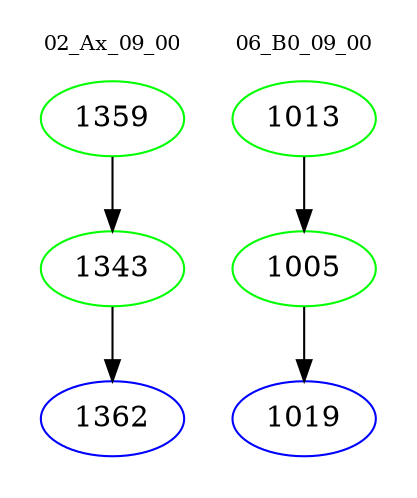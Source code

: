 digraph{
subgraph cluster_0 {
color = white
label = "02_Ax_09_00";
fontsize=10;
T0_1359 [label="1359", color="green"]
T0_1359 -> T0_1343 [color="black"]
T0_1343 [label="1343", color="green"]
T0_1343 -> T0_1362 [color="black"]
T0_1362 [label="1362", color="blue"]
}
subgraph cluster_1 {
color = white
label = "06_B0_09_00";
fontsize=10;
T1_1013 [label="1013", color="green"]
T1_1013 -> T1_1005 [color="black"]
T1_1005 [label="1005", color="green"]
T1_1005 -> T1_1019 [color="black"]
T1_1019 [label="1019", color="blue"]
}
}

